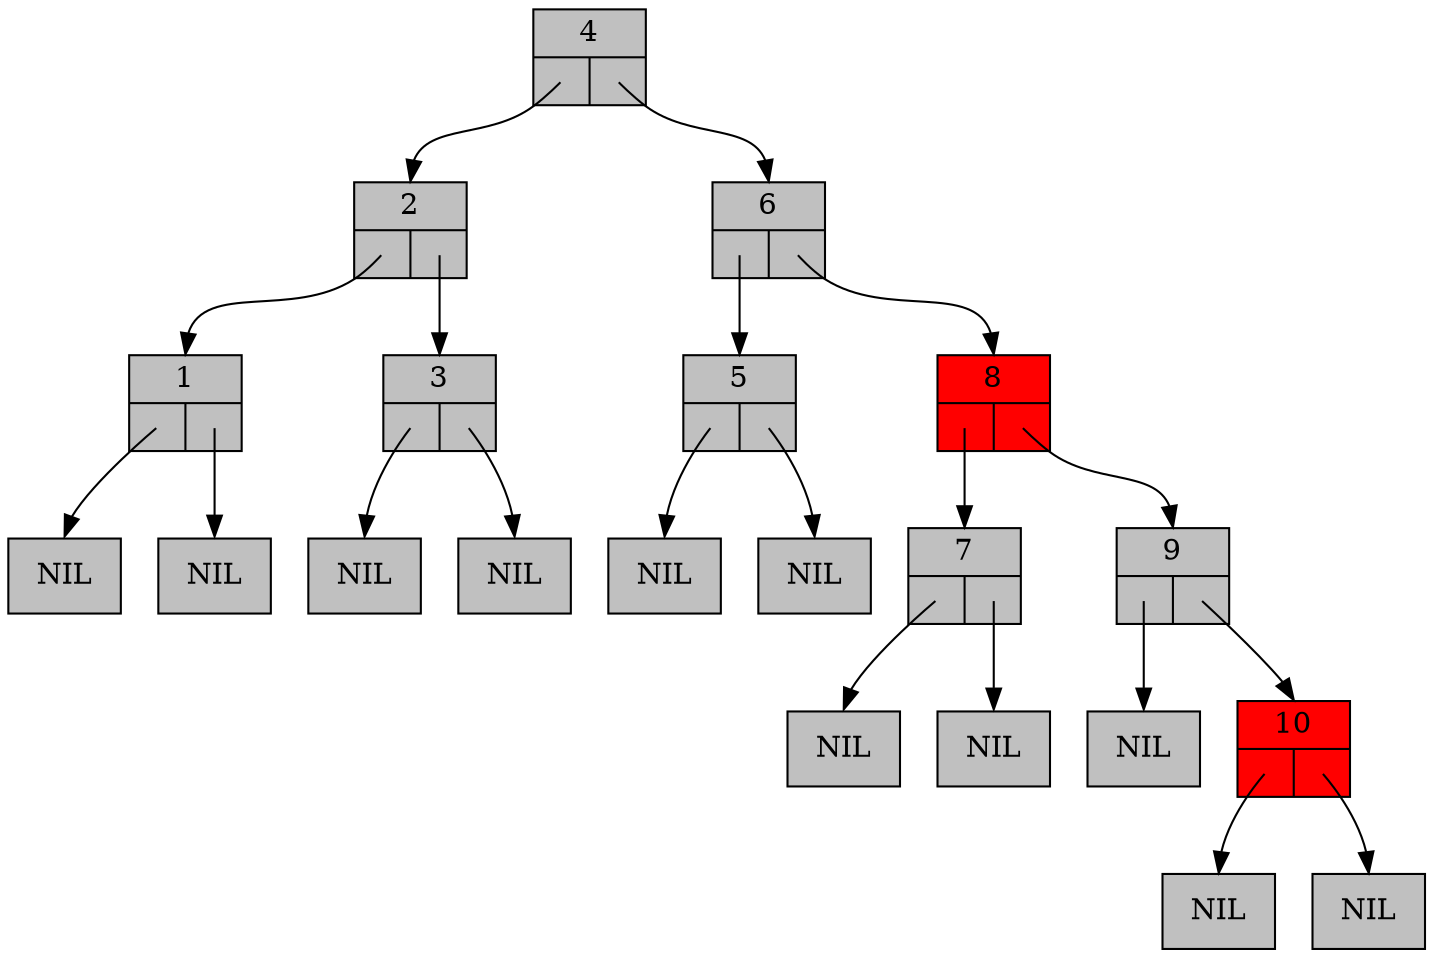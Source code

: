 digraph RedBlackTree {
	graph [ranksep=0.5];
	node [shape = record];

	n1 [style=filled, fillcolor=grey, label="{1|{<left>|<right>}}"];
	lnil1 [style=filled, fillcolor=grey, label="NIL"];
	n1:left:c -> lnil1:n [headclip=false, tailclip=false]
	rnil1 [style=filled, fillcolor=grey, label="NIL"];
	n1:right:c -> rnil1:n [headclip=false, tailclip=false]
	n2 [style=filled, fillcolor=grey, label="{2|{<left>|<right>}}"];
	n2:left:c -> n1:n [headclip=false, tailclip=false]
	n2:right:c -> n3:n [headclip=false, tailclip=false]
	n3 [style=filled, fillcolor=grey, label="{3|{<left>|<right>}}"];
	lnil3 [style=filled, fillcolor=grey, label="NIL"];
	n3:left:c -> lnil3:n [headclip=false, tailclip=false]
	rnil3 [style=filled, fillcolor=grey, label="NIL"];
	n3:right:c -> rnil3:n [headclip=false, tailclip=false]
	n4 [style=filled, fillcolor=grey, label="{4|{<left>|<right>}}"];
	n4:left:c -> n2:n [headclip=false, tailclip=false]
	n4:right:c -> n6:n [headclip=false, tailclip=false]
	n5 [style=filled, fillcolor=grey, label="{5|{<left>|<right>}}"];
	lnil5 [style=filled, fillcolor=grey, label="NIL"];
	n5:left:c -> lnil5:n [headclip=false, tailclip=false]
	rnil5 [style=filled, fillcolor=grey, label="NIL"];
	n5:right:c -> rnil5:n [headclip=false, tailclip=false]
	n6 [style=filled, fillcolor=grey, label="{6|{<left>|<right>}}"];
	n6:left:c -> n5:n [headclip=false, tailclip=false]
	n6:right:c -> n8:n [headclip=false, tailclip=false]
	n7 [style=filled, fillcolor=grey, label="{7|{<left>|<right>}}"];
	lnil7 [style=filled, fillcolor=grey, label="NIL"];
	n7:left:c -> lnil7:n [headclip=false, tailclip=false]
	rnil7 [style=filled, fillcolor=grey, label="NIL"];
	n7:right:c -> rnil7:n [headclip=false, tailclip=false]
	n8 [style=filled, fillcolor=red, label="{8|{<left>|<right>}}"];
	n8:left:c -> n7:n [headclip=false, tailclip=false]
	n8:right:c -> n9:n [headclip=false, tailclip=false]
	n9 [style=filled, fillcolor=grey, label="{9|{<left>|<right>}}"];
	lnil9 [style=filled, fillcolor=grey, label="NIL"];
	n9:left:c -> lnil9:n [headclip=false, tailclip=false]
	n9:right:c -> n10:n [headclip=false, tailclip=false]
	n10 [style=filled, fillcolor=red, label="{10|{<left>|<right>}}"];
	lnil10 [style=filled, fillcolor=grey, label="NIL"];
	n10:left:c -> lnil10:n [headclip=false, tailclip=false]
	rnil10 [style=filled, fillcolor=grey, label="NIL"];
	n10:right:c -> rnil10:n [headclip=false, tailclip=false]

}
